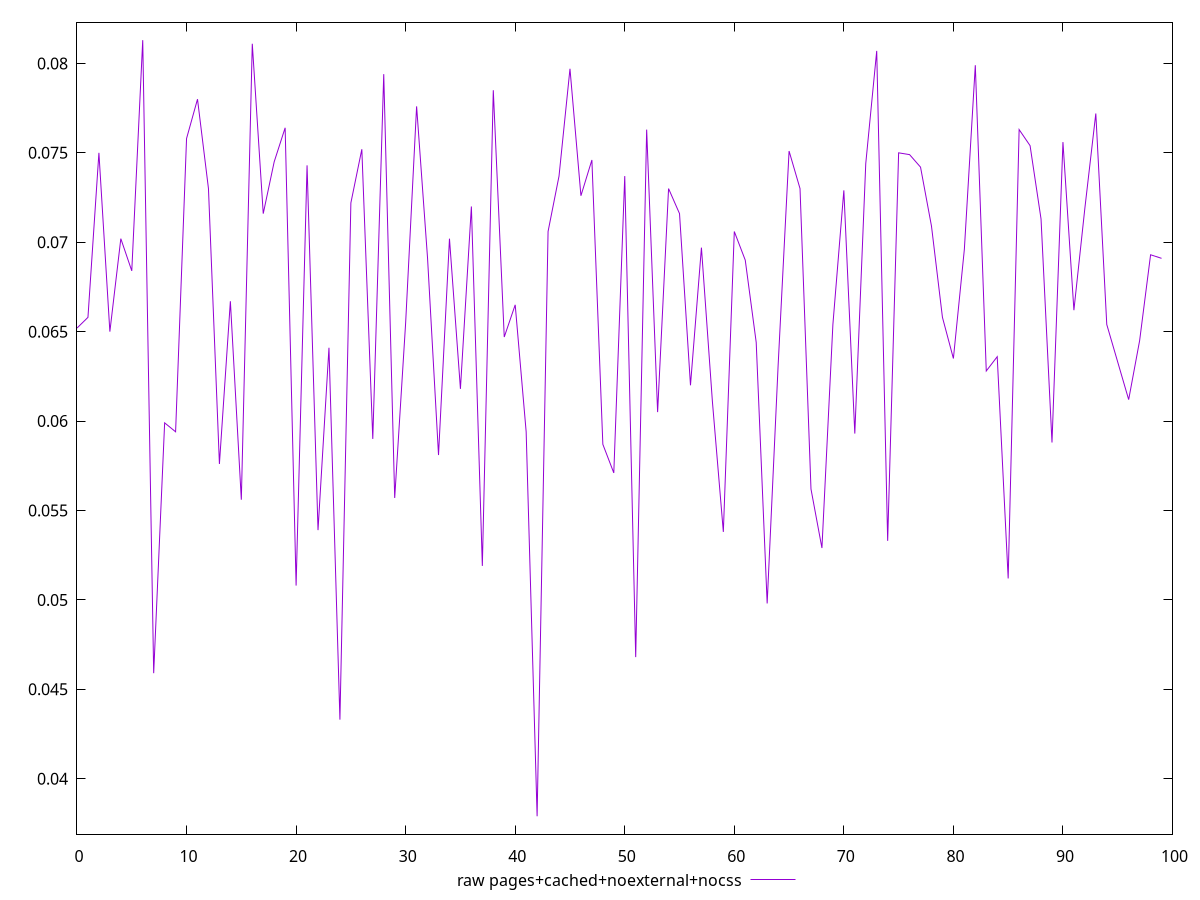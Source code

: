 $_rawPagesCachedNoexternalNocss <<EOF
0.06520000000000001
0.0658
0.075
0.065
0.0702
0.0684
0.08129999999999998
0.045899999999999996
0.059899999999999995
0.059399999999999994
0.07579999999999999
0.07799999999999999
0.073
0.05759999999999999
0.06670000000000001
0.055600000000000004
0.0811
0.0716
0.0745
0.0764
0.0508
0.0743
0.053899999999999997
0.0641
0.0433
0.0722
0.07519999999999999
0.059
0.0794
0.0557
0.0655
0.07759999999999999
0.0691
0.05809999999999999
0.0702
0.061799999999999994
0.072
0.0519
0.0785
0.0647
0.0665
0.059399999999999994
0.037899999999999996
0.0706
0.0737
0.0797
0.0726
0.0746
0.058699999999999995
0.0571
0.0737
0.0468
0.0763
0.0605
0.073
0.0716
0.062
0.06969999999999998
0.06109999999999999
0.0538
0.0706
0.06899999999999999
0.0644
0.0498
0.0631
0.0751
0.073
0.05620000000000001
0.0529
0.0654
0.07289999999999999
0.05929999999999999
0.0744
0.08070000000000001
0.0533
0.075
0.0749
0.07419999999999999
0.07089999999999999
0.0658
0.0635
0.0696
0.07990000000000001
0.0628
0.06359999999999999
0.051199999999999996
0.0763
0.07540000000000001
0.0713
0.05879999999999999
0.0756
0.0662
0.07189999999999999
0.0772
0.0654
0.0633
0.06119999999999999
0.0645
0.06929999999999999
0.0691
EOF
set key outside below
set terminal pngcairo
set output "report_00005_2020-11-02T22-26-11.212Z/network-rtt/pages+cached+noexternal+nocss//raw.png"
set yrange [0.036899999999999995:0.08229999999999998]
plot $_rawPagesCachedNoexternalNocss title "raw pages+cached+noexternal+nocss" with line ,